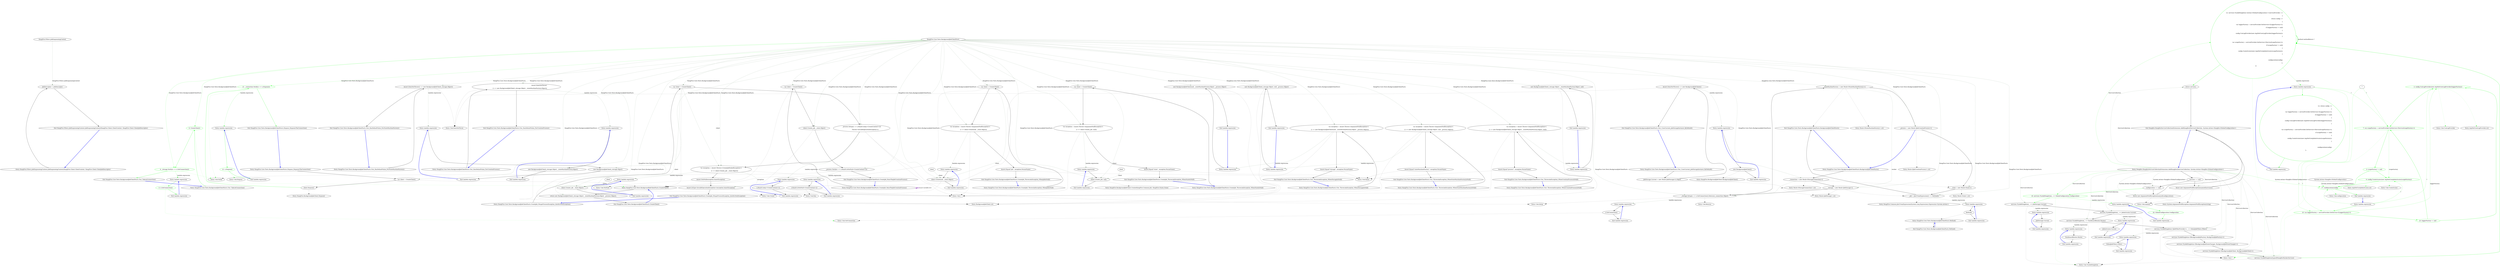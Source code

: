 digraph  {
n3 [label="HangFire.Filters.JobEnqueueingContext", span=""];
n0 [cluster="HangFire.Filters.JobEnqueueingContext.JobEnqueueingContext(HangFire.Client.ClientContext, HangFire.Client.ClientJobDescriptor)", label="Entry HangFire.Filters.JobEnqueueingContext.JobEnqueueingContext(HangFire.Client.ClientContext, HangFire.Client.ClientJobDescriptor)", span="6-6"];
n1 [cluster="HangFire.Filters.JobEnqueueingContext.JobEnqueueingContext(HangFire.Client.ClientContext, HangFire.Client.ClientJobDescriptor)", label="JobDescriptor = jobDescriptor", span="11-11"];
n2 [cluster="HangFire.Filters.JobEnqueueingContext.JobEnqueueingContext(HangFire.Client.ClientContext, HangFire.Client.ClientJobDescriptor)", label="Exit HangFire.Filters.JobEnqueueingContext.JobEnqueueingContext(HangFire.Client.ClientContext, HangFire.Client.ClientJobDescriptor)", span="6-6"];
m0_13 [cluster="Mock<IStateMachineFactory>.cstr", file="HangfireApplicationBuilderExtensions.cs", label="Entry Mock<IStateMachineFactory>.cstr", span=""];
m0_89 [cluster="HangFire.Core.Tests.BackgroundJobClientFacts.CreateJob_ThrowsAnException_WhenJobIsNull()", file="HangfireApplicationBuilderExtensions.cs", label="Entry HangFire.Core.Tests.BackgroundJobClientFacts.CreateJob_ThrowsAnException_WhenJobIsNull()", span="96-96"];
m0_90 [cluster="HangFire.Core.Tests.BackgroundJobClientFacts.CreateJob_ThrowsAnException_WhenJobIsNull()", file="HangfireApplicationBuilderExtensions.cs", label="var client = CreateClient()", span="98-98"];
m0_91 [cluster="HangFire.Core.Tests.BackgroundJobClientFacts.CreateJob_ThrowsAnException_WhenJobIsNull()", file="HangfireApplicationBuilderExtensions.cs", label="var exception = Assert.Throws<ArgumentNullException>(\r\n                () => client.Create(null, _state.Object))", span="100-101"];
m0_92 [cluster="HangFire.Core.Tests.BackgroundJobClientFacts.CreateJob_ThrowsAnException_WhenJobIsNull()", file="HangfireApplicationBuilderExtensions.cs", label="Assert.Equal(''job'', exception.ParamName)", span="103-103"];
m0_93 [cluster="HangFire.Core.Tests.BackgroundJobClientFacts.CreateJob_ThrowsAnException_WhenJobIsNull()", file="HangfireApplicationBuilderExtensions.cs", label="Exit HangFire.Core.Tests.BackgroundJobClientFacts.CreateJob_ThrowsAnException_WhenJobIsNull()", span="96-96"];
m0_49 [cluster="HangFire.Core.Tests.BackgroundJobClientFacts.Ctor_UsesCurrent_JobStorageInstance_ByDefault()", file="HangfireApplicationBuilderExtensions.cs", label="Entry HangFire.Core.Tests.BackgroundJobClientFacts.Ctor_UsesCurrent_JobStorageInstance_ByDefault()", span="60-60"];
m0_50 [cluster="HangFire.Core.Tests.BackgroundJobClientFacts.Ctor_UsesCurrent_JobStorageInstance_ByDefault()", file="HangfireApplicationBuilderExtensions.cs", label="JobStorage.Current = new Mock<JobStorage>().Object", span="62-62"];
m0_51 [cluster="HangFire.Core.Tests.BackgroundJobClientFacts.Ctor_UsesCurrent_JobStorageInstance_ByDefault()", file="HangfireApplicationBuilderExtensions.cs", label="Assert.DoesNotThrow(() => new BackgroundJobClient())", span="63-63"];
m0_52 [cluster="HangFire.Core.Tests.BackgroundJobClientFacts.Ctor_UsesCurrent_JobStorageInstance_ByDefault()", file="HangfireApplicationBuilderExtensions.cs", label="Exit HangFire.Core.Tests.BackgroundJobClientFacts.Ctor_UsesCurrent_JobStorageInstance_ByDefault()", span="60-60"];
m0_30 [cluster="Unk.Equal", file="HangfireApplicationBuilderExtensions.cs", label="Entry Unk.Equal", span=""];
m0_70 [cluster="HangFire.Core.Tests.BackgroundJobClientFacts.Ctor_TakesAConnection()", file="HangfireApplicationBuilderExtensions.cs", label="Entry HangFire.Core.Tests.BackgroundJobClientFacts.Ctor_TakesAConnection()", span="80-80"];
m0_71 [cluster="HangFire.Core.Tests.BackgroundJobClientFacts.Ctor_TakesAConnection()", color=green, community=0, file="HangfireApplicationBuilderExtensions.cs", label="8: CreateClient()", span="82-82"];
m0_72 [cluster="HangFire.Core.Tests.BackgroundJobClientFacts.Ctor_TakesAConnection()", color=green, community=0, file="HangfireApplicationBuilderExtensions.cs", label="4: _storage.Verify(x => x.GetConnection())", span="83-83"];
m0_73 [cluster="HangFire.Core.Tests.BackgroundJobClientFacts.Ctor_TakesAConnection()", file="HangfireApplicationBuilderExtensions.cs", label="Exit HangFire.Core.Tests.BackgroundJobClientFacts.Ctor_TakesAConnection()", span="80-80"];
m0_9 [cluster="Mock<IStorageConnection>.cstr", file="HangfireApplicationBuilderExtensions.cs", label="Entry Mock<IStorageConnection>.cstr", span=""];
m0_14 [cluster="Mock<IJobCreationProcess>.cstr", file="HangfireApplicationBuilderExtensions.cs", label="Entry Mock<IJobCreationProcess>.cstr", span=""];
m0_116 [cluster="HangFire.Core.Tests.BackgroundJobClientFacts.CreateJob_WrapsProcessException_IntoItsOwnException()", file="HangfireApplicationBuilderExtensions.cs", label="Entry HangFire.Core.Tests.BackgroundJobClientFacts.CreateJob_WrapsProcessException_IntoItsOwnException()", span="128-128"];
m0_117 [cluster="HangFire.Core.Tests.BackgroundJobClientFacts.CreateJob_WrapsProcessException_IntoItsOwnException()", file="HangfireApplicationBuilderExtensions.cs", label="var client = CreateClient()", span="130-130"];
m0_118 [cluster="HangFire.Core.Tests.BackgroundJobClientFacts.CreateJob_WrapsProcessException_IntoItsOwnException()", file="HangfireApplicationBuilderExtensions.cs", label="_process.Setup(x => x.Run(It.IsAny<CreateContext>()))\r\n                .Throws<InvalidOperationException>()", span="131-132"];
m0_119 [cluster="HangFire.Core.Tests.BackgroundJobClientFacts.CreateJob_WrapsProcessException_IntoItsOwnException()", file="HangfireApplicationBuilderExtensions.cs", label="var exception = Assert.Throws<CreateJobFailedException>(\r\n                () => client.Create(_job, _state.Object))", span="134-135"];
m0_120 [cluster="HangFire.Core.Tests.BackgroundJobClientFacts.CreateJob_WrapsProcessException_IntoItsOwnException()", file="HangfireApplicationBuilderExtensions.cs", label="Assert.NotNull(exception.InnerException)", span="137-137"];
m0_121 [cluster="HangFire.Core.Tests.BackgroundJobClientFacts.CreateJob_WrapsProcessException_IntoItsOwnException()", file="HangfireApplicationBuilderExtensions.cs", label="Assert.IsType<InvalidOperationException>(exception.InnerException)", span="138-138"];
m0_122 [cluster="HangFire.Core.Tests.BackgroundJobClientFacts.CreateJob_WrapsProcessException_IntoItsOwnException()", file="HangfireApplicationBuilderExtensions.cs", label="Exit HangFire.Core.Tests.BackgroundJobClientFacts.CreateJob_WrapsProcessException_IntoItsOwnException()", span="128-128"];
m0_53 [cluster="Unk.DoesNotThrow", file="HangfireApplicationBuilderExtensions.cs", label="Entry Unk.DoesNotThrow", span=""];
m0_115 [cluster="Unk.Run", file="HangfireApplicationBuilderExtensions.cs", label="Entry Unk.Run", span=""];
m0_57 [cluster="HangFire.BackgroundJobClient.BackgroundJobClient()", file="HangfireApplicationBuilderExtensions.cs", label="Entry HangFire.BackgroundJobClient.BackgroundJobClient()", span="39-39"];
m0_106 [cluster="HangFire.BackgroundJobClient.Create(HangFire.Common.Job, HangFire.States.State)", file="HangfireApplicationBuilderExtensions.cs", label="Entry HangFire.BackgroundJobClient.Create(HangFire.Common.Job, HangFire.States.State)", span="81-81"];
m0_98 [cluster="HangFire.Core.Tests.BackgroundJobClientFacts.CreateJob_ThrowsAnException_WhenStateIsNull()", file="HangfireApplicationBuilderExtensions.cs", label="Entry HangFire.Core.Tests.BackgroundJobClientFacts.CreateJob_ThrowsAnException_WhenStateIsNull()", span="107-107"];
m0_99 [cluster="HangFire.Core.Tests.BackgroundJobClientFacts.CreateJob_ThrowsAnException_WhenStateIsNull()", file="HangfireApplicationBuilderExtensions.cs", label="var client = CreateClient()", span="109-109"];
m0_100 [cluster="HangFire.Core.Tests.BackgroundJobClientFacts.CreateJob_ThrowsAnException_WhenStateIsNull()", file="HangfireApplicationBuilderExtensions.cs", label="var exception = Assert.Throws<ArgumentNullException>(\r\n                () => client.Create(_job, null))", span="111-112"];
m0_101 [cluster="HangFire.Core.Tests.BackgroundJobClientFacts.CreateJob_ThrowsAnException_WhenStateIsNull()", file="HangfireApplicationBuilderExtensions.cs", label="Assert.Equal(''state'', exception.ParamName)", span="114-114"];
m0_102 [cluster="HangFire.Core.Tests.BackgroundJobClientFacts.CreateJob_ThrowsAnException_WhenStateIsNull()", file="HangfireApplicationBuilderExtensions.cs", label="Exit HangFire.Core.Tests.BackgroundJobClientFacts.CreateJob_ThrowsAnException_WhenStateIsNull()", span="107-107"];
m0_29 [cluster="Unk.>", file="HangfireApplicationBuilderExtensions.cs", label="Entry Unk.>", span=""];
m0_84 [cluster="HangFire.BackgroundJobClient.Dispose()", file="HangfireApplicationBuilderExtensions.cs", label="Entry HangFire.BackgroundJobClient.Dispose()", span="103-103"];
m0_20 [cluster="Unk.GetConnection", file="HangfireApplicationBuilderExtensions.cs", label="Entry Unk.GetConnection", span=""];
m0_79 [cluster="HangFire.Core.Tests.BackgroundJobClientFacts.Dispose_DisposesTheConnection()", file="HangfireApplicationBuilderExtensions.cs", label="Entry HangFire.Core.Tests.BackgroundJobClientFacts.Dispose_DisposesTheConnection()", span="87-87"];
m0_82 [cluster="HangFire.Core.Tests.BackgroundJobClientFacts.Dispose_DisposesTheConnection()", color=green, community=0, file="HangfireApplicationBuilderExtensions.cs", label="21: _connection.Verify(x => x.Dispose())", span="92-92"];
m0_81 [cluster="HangFire.Core.Tests.BackgroundJobClientFacts.Dispose_DisposesTheConnection()", file="HangfireApplicationBuilderExtensions.cs", label="client.Dispose()", span="90-90"];
m0_80 [cluster="HangFire.Core.Tests.BackgroundJobClientFacts.Dispose_DisposesTheConnection()", file="HangfireApplicationBuilderExtensions.cs", label="var client = CreateClient()", span="89-89"];
m0_83 [cluster="HangFire.Core.Tests.BackgroundJobClientFacts.Dispose_DisposesTheConnection()", file="HangfireApplicationBuilderExtensions.cs", label="Exit HangFire.Core.Tests.BackgroundJobClientFacts.Dispose_DisposesTheConnection()", span="87-87"];
m0_123 [cluster="Unk.NotNull", file="HangfireApplicationBuilderExtensions.cs", label="Entry Unk.NotNull", span=""];
m0_7 [cluster="HangFire.Core.Tests.BackgroundJobClientFacts.BackgroundJobClientFacts()", file="HangfireApplicationBuilderExtensions.cs", label="_job = Job.FromExpression(() => Method())", span="29-29"];
m0_15 [cluster="Mock<State>.cstr", file="HangfireApplicationBuilderExtensions.cs", label="Entry Mock<State>.cstr", span=""];
m0_11 [cluster="Unk.Setup", file="HangfireApplicationBuilderExtensions.cs", label="Entry Unk.Setup", span=""];
m0_88 [cluster="Unk.Dispose", file="HangfireApplicationBuilderExtensions.cs", label="Entry Unk.Dispose", span=""];
m0_58 [cluster="HangFire.Core.Tests.BackgroundJobClientFacts.Ctor_HasDefaultValue_ForStateMachineFactory()", file="HangfireApplicationBuilderExtensions.cs", label="Entry HangFire.Core.Tests.BackgroundJobClientFacts.Ctor_HasDefaultValue_ForStateMachineFactory()", span="67-67"];
m0_59 [cluster="HangFire.Core.Tests.BackgroundJobClientFacts.Ctor_HasDefaultValue_ForStateMachineFactory()", file="HangfireApplicationBuilderExtensions.cs", label="Assert.DoesNotThrow(() => new BackgroundJobClient(_storage.Object))", span="69-69"];
m0_60 [cluster="HangFire.Core.Tests.BackgroundJobClientFacts.Ctor_HasDefaultValue_ForStateMachineFactory()", file="HangfireApplicationBuilderExtensions.cs", label="Exit HangFire.Core.Tests.BackgroundJobClientFacts.Ctor_HasDefaultValue_ForStateMachineFactory()", span="67-67"];
m0_74 [cluster="HangFire.Core.Tests.BackgroundJobClientFacts.CreateClient()", file="HangfireApplicationBuilderExtensions.cs", label="Entry HangFire.Core.Tests.BackgroundJobClientFacts.CreateClient()", span="145-145"];
m0_131 [cluster="HangFire.Core.Tests.BackgroundJobClientFacts.CreateClient()", file="HangfireApplicationBuilderExtensions.cs", label="return new BackgroundJobClient(_storage.Object, _stateMachineFactory.Object, _process.Object);", span="147-147"];
m0_132 [cluster="HangFire.Core.Tests.BackgroundJobClientFacts.CreateClient()", file="HangfireApplicationBuilderExtensions.cs", label="Exit HangFire.Core.Tests.BackgroundJobClientFacts.CreateClient()", span="145-145"];
m0_64 [cluster="HangFire.Core.Tests.BackgroundJobClientFacts.Ctor_HasDefaultValue_ForCreationProcess()", file="HangfireApplicationBuilderExtensions.cs", label="Entry HangFire.Core.Tests.BackgroundJobClientFacts.Ctor_HasDefaultValue_ForCreationProcess()", span="73-73"];
m0_65 [cluster="HangFire.Core.Tests.BackgroundJobClientFacts.Ctor_HasDefaultValue_ForCreationProcess()", file="HangfireApplicationBuilderExtensions.cs", label="Assert.DoesNotThrow(\r\n                () => new BackgroundJobClient(_storage.Object, _stateMachineFactory.Object))", span="75-76"];
m0_66 [cluster="HangFire.Core.Tests.BackgroundJobClientFacts.Ctor_HasDefaultValue_ForCreationProcess()", file="HangfireApplicationBuilderExtensions.cs", label="Exit HangFire.Core.Tests.BackgroundJobClientFacts.Ctor_HasDefaultValue_ForCreationProcess()", span="73-73"];
m0_54 [cluster="lambda expression", file="HangfireApplicationBuilderExtensions.cs", label="Entry lambda expression", span="63-63"];
m0_76 [cluster="lambda expression", file="HangfireApplicationBuilderExtensions.cs", label="Entry lambda expression", span="83-83"];
m0_77 [cluster="lambda expression", color=green, community=0, file="HangfireApplicationBuilderExtensions.cs", label="4: x.GetConnection()", span="83-83"];
m0_78 [cluster="lambda expression", file="HangfireApplicationBuilderExtensions.cs", label="Exit lambda expression", span="83-83"];
m0_85 [cluster="lambda expression", file="HangfireApplicationBuilderExtensions.cs", label="Entry lambda expression", span="92-92"];
m0_86 [cluster="lambda expression", color=green, community=0, file="HangfireApplicationBuilderExtensions.cs", label="21: x.Dispose()", span="92-92"];
m0_87 [cluster="lambda expression", file="HangfireApplicationBuilderExtensions.cs", label="Exit lambda expression", span="92-92"];
m0_32 [cluster="lambda expression", file="HangfireApplicationBuilderExtensions.cs", label="new BackgroundJobClient(null, _stateMachineFactory.Object, _process.Object)", span="36-36"];
m0_40 [cluster="lambda expression", file="HangfireApplicationBuilderExtensions.cs", label="new BackgroundJobClient(_storage.Object, null, _process.Object)", span="45-45"];
m0_47 [cluster="lambda expression", file="HangfireApplicationBuilderExtensions.cs", label="new BackgroundJobClient(_storage.Object, _stateMachineFactory.Object, null)", span="54-54"];
m0_62 [cluster="lambda expression", file="HangfireApplicationBuilderExtensions.cs", label="new BackgroundJobClient(_storage.Object)", span="69-69"];
m0_68 [cluster="lambda expression", file="HangfireApplicationBuilderExtensions.cs", label="new BackgroundJobClient(_storage.Object, _stateMachineFactory.Object)", span="76-76"];
m0_95 [cluster="lambda expression", file="HangfireApplicationBuilderExtensions.cs", label="client.Create(null, _state.Object)", span="101-101"];
m0_104 [cluster="lambda expression", file="HangfireApplicationBuilderExtensions.cs", label="client.Create(_job, null)", span="112-112"];
m0_128 [cluster="lambda expression", file="HangfireApplicationBuilderExtensions.cs", label="client.Create(_job, _state.Object)", span="135-135"];
m0_18 [cluster="lambda expression", file="HangfireApplicationBuilderExtensions.cs", label="x.GetConnection()", span="23-23"];
m0_17 [cluster="lambda expression", file="HangfireApplicationBuilderExtensions.cs", label="Entry lambda expression", span="23-23"];
m0_21 [cluster="lambda expression", file="HangfireApplicationBuilderExtensions.cs", label="Entry lambda expression", span="29-29"];
m0_31 [cluster="lambda expression", file="HangfireApplicationBuilderExtensions.cs", label="Entry lambda expression", span="36-36"];
m0_33 [cluster="lambda expression", file="HangfireApplicationBuilderExtensions.cs", label="Exit lambda expression", span="36-36"];
m0_39 [cluster="lambda expression", file="HangfireApplicationBuilderExtensions.cs", label="Entry lambda expression", span="45-45"];
m0_41 [cluster="lambda expression", file="HangfireApplicationBuilderExtensions.cs", label="Exit lambda expression", span="45-45"];
m0_46 [cluster="lambda expression", file="HangfireApplicationBuilderExtensions.cs", label="Entry lambda expression", span="54-54"];
m0_48 [cluster="lambda expression", file="HangfireApplicationBuilderExtensions.cs", label="Exit lambda expression", span="54-54"];
m0_61 [cluster="lambda expression", file="HangfireApplicationBuilderExtensions.cs", label="Entry lambda expression", span="69-69"];
m0_63 [cluster="lambda expression", file="HangfireApplicationBuilderExtensions.cs", label="Exit lambda expression", span="69-69"];
m0_67 [cluster="lambda expression", file="HangfireApplicationBuilderExtensions.cs", label="Entry lambda expression", span="76-76"];
m0_69 [cluster="lambda expression", file="HangfireApplicationBuilderExtensions.cs", label="Exit lambda expression", span="76-76"];
m0_94 [cluster="lambda expression", file="HangfireApplicationBuilderExtensions.cs", label="Entry lambda expression", span="101-101"];
m0_96 [cluster="lambda expression", file="HangfireApplicationBuilderExtensions.cs", label="Exit lambda expression", span="101-101"];
m0_103 [cluster="lambda expression", file="HangfireApplicationBuilderExtensions.cs", label="Entry lambda expression", span="112-112"];
m0_105 [cluster="lambda expression", file="HangfireApplicationBuilderExtensions.cs", label="Exit lambda expression", span="112-112"];
m0_112 [cluster="lambda expression", file="HangfireApplicationBuilderExtensions.cs", label="Entry lambda expression", span="124-124"];
m0_124 [cluster="lambda expression", file="HangfireApplicationBuilderExtensions.cs", label="Entry lambda expression", span="131-131"];
m0_127 [cluster="lambda expression", file="HangfireApplicationBuilderExtensions.cs", label="Entry lambda expression", span="135-135"];
m0_129 [cluster="lambda expression", file="HangfireApplicationBuilderExtensions.cs", label="Exit lambda expression", span="135-135"];
m0_19 [cluster="lambda expression", file="HangfireApplicationBuilderExtensions.cs", label="Exit lambda expression", span="23-23"];
m0_23 [cluster="lambda expression", file="HangfireApplicationBuilderExtensions.cs", label="Exit lambda expression", span="29-29"];
m0_22 [cluster="lambda expression", file="HangfireApplicationBuilderExtensions.cs", label="Method()", span="29-29"];
m0_113 [cluster="lambda expression", file="HangfireApplicationBuilderExtensions.cs", label="x.Run(It.IsNotNull<CreateContext>())", span="124-124"];
m0_125 [cluster="lambda expression", file="HangfireApplicationBuilderExtensions.cs", label="x.Run(It.IsAny<CreateContext>())", span="131-131"];
m0_114 [cluster="lambda expression", file="HangfireApplicationBuilderExtensions.cs", label="Exit lambda expression", span="124-124"];
m0_126 [cluster="lambda expression", file="HangfireApplicationBuilderExtensions.cs", label="Exit lambda expression", span="131-131"];
m0_55 [cluster="lambda expression", file="HangfireApplicationBuilderExtensions.cs", label="new BackgroundJobClient()", span="63-63"];
m0_56 [cluster="lambda expression", file="HangfireApplicationBuilderExtensions.cs", label="Exit lambda expression", span="63-63"];
m0_42 [cluster="HangFire.Core.Tests.BackgroundJobClientFacts.Ctor_ThrowsAnException_WhenCreationProcessIsNull()", file="HangfireApplicationBuilderExtensions.cs", label="Entry HangFire.Core.Tests.BackgroundJobClientFacts.Ctor_ThrowsAnException_WhenCreationProcessIsNull()", span="51-51"];
m0_43 [cluster="HangFire.Core.Tests.BackgroundJobClientFacts.Ctor_ThrowsAnException_WhenCreationProcessIsNull()", file="HangfireApplicationBuilderExtensions.cs", label="var exception = Assert.Throws<ArgumentNullException>(\r\n                () => new BackgroundJobClient(_storage.Object, _stateMachineFactory.Object, null))", span="53-54"];
m0_44 [cluster="HangFire.Core.Tests.BackgroundJobClientFacts.Ctor_ThrowsAnException_WhenCreationProcessIsNull()", file="HangfireApplicationBuilderExtensions.cs", label="Assert.Equal(''process'', exception.ParamName)", span="56-56"];
m0_45 [cluster="HangFire.Core.Tests.BackgroundJobClientFacts.Ctor_ThrowsAnException_WhenCreationProcessIsNull()", file="HangfireApplicationBuilderExtensions.cs", label="Exit HangFire.Core.Tests.BackgroundJobClientFacts.Ctor_ThrowsAnException_WhenCreationProcessIsNull()", span="51-51"];
m0_24 [cluster="HangFire.Core.Tests.BackgroundJobClientFacts.Method()", file="HangfireApplicationBuilderExtensions.cs", label="Entry HangFire.Core.Tests.BackgroundJobClientFacts.Method()", span="141-141"];
m0_130 [cluster="HangFire.Core.Tests.BackgroundJobClientFacts.Method()", file="HangfireApplicationBuilderExtensions.cs", label="Exit HangFire.Core.Tests.BackgroundJobClientFacts.Method()", span="141-141"];
m0_25 [cluster="HangFire.Core.Tests.BackgroundJobClientFacts.Ctor_ThrowsAnException_WhenStorageIsNull()", file="HangfireApplicationBuilderExtensions.cs", label="Entry HangFire.Core.Tests.BackgroundJobClientFacts.Ctor_ThrowsAnException_WhenStorageIsNull()", span="33-33"];
m0_26 [cluster="HangFire.Core.Tests.BackgroundJobClientFacts.Ctor_ThrowsAnException_WhenStorageIsNull()", file="HangfireApplicationBuilderExtensions.cs", label="var exception = Assert.Throws<ArgumentNullException>(\r\n                () => new BackgroundJobClient(null, _stateMachineFactory.Object, _process.Object))", span="35-36"];
m0_27 [cluster="HangFire.Core.Tests.BackgroundJobClientFacts.Ctor_ThrowsAnException_WhenStorageIsNull()", file="HangfireApplicationBuilderExtensions.cs", label="Assert.Equal(''storage'', exception.ParamName)", span="38-38"];
m0_28 [cluster="HangFire.Core.Tests.BackgroundJobClientFacts.Ctor_ThrowsAnException_WhenStorageIsNull()", file="HangfireApplicationBuilderExtensions.cs", label="Exit HangFire.Core.Tests.BackgroundJobClientFacts.Ctor_ThrowsAnException_WhenStorageIsNull()", span="33-33"];
m0_8 [cluster="HangFire.Core.Tests.BackgroundJobClientFacts.BackgroundJobClientFacts()", file="HangfireApplicationBuilderExtensions.cs", label="Exit HangFire.Core.Tests.BackgroundJobClientFacts.BackgroundJobClientFacts()", span="19-19"];
m0_0 [cluster="HangFire.Core.Tests.BackgroundJobClientFacts.BackgroundJobClientFacts()", file="HangfireApplicationBuilderExtensions.cs", label="Entry HangFire.Core.Tests.BackgroundJobClientFacts.BackgroundJobClientFacts()", span="19-19"];
m0_1 [cluster="HangFire.Core.Tests.BackgroundJobClientFacts.BackgroundJobClientFacts()", file="HangfireApplicationBuilderExtensions.cs", label="_connection = new Mock<IStorageConnection>()", span="21-21"];
m0_2 [cluster="HangFire.Core.Tests.BackgroundJobClientFacts.BackgroundJobClientFacts()", file="HangfireApplicationBuilderExtensions.cs", label="_storage = new Mock<JobStorage>()", span="22-22"];
m0_3 [cluster="HangFire.Core.Tests.BackgroundJobClientFacts.BackgroundJobClientFacts()", file="HangfireApplicationBuilderExtensions.cs", label="_storage.Setup(x => x.GetConnection()).Returns(_connection.Object)", span="23-23"];
m0_4 [cluster="HangFire.Core.Tests.BackgroundJobClientFacts.BackgroundJobClientFacts()", file="HangfireApplicationBuilderExtensions.cs", label="_stateMachineFactory = new Mock<IStateMachineFactory>()", span="25-25"];
m0_5 [cluster="HangFire.Core.Tests.BackgroundJobClientFacts.BackgroundJobClientFacts()", file="HangfireApplicationBuilderExtensions.cs", label="_process = new Mock<IJobCreationProcess>()", span="27-27"];
m0_35 [cluster="HangFire.Core.Tests.BackgroundJobClientFacts.Ctor_ThrowsAnException_WhenStateMachineFactoryIsNull()", file="HangfireApplicationBuilderExtensions.cs", label="Entry HangFire.Core.Tests.BackgroundJobClientFacts.Ctor_ThrowsAnException_WhenStateMachineFactoryIsNull()", span="42-42"];
m0_36 [cluster="HangFire.Core.Tests.BackgroundJobClientFacts.Ctor_ThrowsAnException_WhenStateMachineFactoryIsNull()", file="HangfireApplicationBuilderExtensions.cs", label="var exception = Assert.Throws<ArgumentNullException>(\r\n                () => new BackgroundJobClient(_storage.Object, null, _process.Object))", span="44-45"];
m0_37 [cluster="HangFire.Core.Tests.BackgroundJobClientFacts.Ctor_ThrowsAnException_WhenStateMachineFactoryIsNull()", file="HangfireApplicationBuilderExtensions.cs", label="Assert.Equal(''stateMachineFactory'', exception.ParamName)", span="47-47"];
m0_38 [cluster="HangFire.Core.Tests.BackgroundJobClientFacts.Ctor_ThrowsAnException_WhenStateMachineFactoryIsNull()", file="HangfireApplicationBuilderExtensions.cs", label="Exit HangFire.Core.Tests.BackgroundJobClientFacts.Ctor_ThrowsAnException_WhenStateMachineFactoryIsNull()", span="42-42"];
m0_107 [cluster="HangFire.Core.Tests.BackgroundJobClientFacts.CreateJob_RunsTheJobCreationProcess()", file="HangfireApplicationBuilderExtensions.cs", label="Entry HangFire.Core.Tests.BackgroundJobClientFacts.CreateJob_RunsTheJobCreationProcess()", span="118-118"];
m0_108 [cluster="HangFire.Core.Tests.BackgroundJobClientFacts.CreateJob_RunsTheJobCreationProcess()", file="HangfireApplicationBuilderExtensions.cs", label="var client = CreateClient()", span="120-120"];
m0_109 [cluster="HangFire.Core.Tests.BackgroundJobClientFacts.CreateJob_RunsTheJobCreationProcess()", file="HangfireApplicationBuilderExtensions.cs", label="client.Create(_job, _state.Object)", span="122-122"];
m0_110 [cluster="HangFire.Core.Tests.BackgroundJobClientFacts.CreateJob_RunsTheJobCreationProcess()", file="HangfireApplicationBuilderExtensions.cs", label="_process.Verify(x => x.Run(It.IsNotNull<CreateContext>()))", span="124-124"];
m0_111 [cluster="HangFire.Core.Tests.BackgroundJobClientFacts.CreateJob_RunsTheJobCreationProcess()", file="HangfireApplicationBuilderExtensions.cs", label="Exit HangFire.Core.Tests.BackgroundJobClientFacts.CreateJob_RunsTheJobCreationProcess()", span="118-118"];
m0_16 [cluster="HangFire.Common.Job.FromExpression(System.Linq.Expressions.Expression<System.Action>)", file="HangfireApplicationBuilderExtensions.cs", label="Entry HangFire.Common.Job.FromExpression(System.Linq.Expressions.Expression<System.Action>)", span="125-125"];
m0_12 [cluster="Unk.Returns", file="HangfireApplicationBuilderExtensions.cs", label="Entry Unk.Returns", span=""];
m0_34 [cluster="BackgroundJobClient.cstr", file="HangfireApplicationBuilderExtensions.cs", label="Entry BackgroundJobClient.cstr", span=""];
m0_6 [cluster="HangFire.Core.Tests.BackgroundJobClientFacts.BackgroundJobClientFacts()", file="HangfireApplicationBuilderExtensions.cs", label="_state = new Mock<State>()", span="28-28"];
m0_97 [cluster="Unk.Create", file="HangfireApplicationBuilderExtensions.cs", label="Entry Unk.Create", span=""];
m0_75 [cluster="Unk.Verify", file="HangfireApplicationBuilderExtensions.cs", label="Entry Unk.Verify", span=""];
m0_10 [cluster="Mock<JobStorage>.cstr", file="HangfireApplicationBuilderExtensions.cs", label="Entry Mock<JobStorage>.cstr", span=""];
m0_133 [file="HangfireApplicationBuilderExtensions.cs", label="HangFire.Core.Tests.BackgroundJobClientFacts", span=""];
m0_134 [file="HangfireApplicationBuilderExtensions.cs", label=client, span=""];
m0_135 [file="HangfireApplicationBuilderExtensions.cs", label=client, span=""];
m0_136 [file="HangfireApplicationBuilderExtensions.cs", label=client, span=""];
m2_48 [cluster="AspNetCoreLogProvider.cstr", file="HangfireServiceCollectionExtensions.cs", label="Entry AspNetCoreLogProvider.cstr", span=""];
m2_49 [cluster="Unk.UseLogProvider", file="HangfireServiceCollectionExtensions.cs", label="Entry Unk.UseLogProvider", span=""];
m2_17 [cluster="System.ArgumentNullException.ArgumentNullException(string)", file="HangfireServiceCollectionExtensions.cs", label="Entry System.ArgumentNullException.ArgumentNullException(string)", span="0-0"];
m2_20 [cluster="Unk.>", file="HangfireServiceCollectionExtensions.cs", label="Entry Unk.>", span=""];
m2_52 [cluster="Unk.configuration", file="HangfireServiceCollectionExtensions.cs", label="Entry Unk.configuration", span=""];
m2_50 [cluster="AspNetCoreJobActivator.cstr", file="HangfireServiceCollectionExtensions.cs", label="Entry AspNetCoreJobActivator.cstr", span=""];
m2_0 [cluster="Hangfire.HangfireServiceCollectionExtensions.AddHangfire(IServiceCollection, System.Action<Hangfire.IGlobalConfiguration>)", file="HangfireServiceCollectionExtensions.cs", label="Entry Hangfire.HangfireServiceCollectionExtensions.AddHangfire(IServiceCollection, System.Action<Hangfire.IGlobalConfiguration>)", span="32-32"];
m2_5 [cluster="Hangfire.HangfireServiceCollectionExtensions.AddHangfire(IServiceCollection, System.Action<Hangfire.IGlobalConfiguration>)", color=green, community=0, file="HangfireServiceCollectionExtensions.cs", label="18: services.TryAddSingleton(_ => GlobalConfiguration.Configuration)", span="39-39"];
m2_3 [cluster="Hangfire.HangfireServiceCollectionExtensions.AddHangfire(IServiceCollection, System.Action<Hangfire.IGlobalConfiguration>)", file="HangfireServiceCollectionExtensions.cs", label="configuration == null", span="37-37"];
m2_6 [cluster="Hangfire.HangfireServiceCollectionExtensions.AddHangfire(IServiceCollection, System.Action<Hangfire.IGlobalConfiguration>)", file="HangfireServiceCollectionExtensions.cs", label="services.TryAddSingleton(_ => JobStorage.Current)", span="40-40"];
m2_14 [cluster="Hangfire.HangfireServiceCollectionExtensions.AddHangfire(IServiceCollection, System.Action<Hangfire.IGlobalConfiguration>)", color=green, community=0, file="HangfireServiceCollectionExtensions.cs", label="12: services.TryAddSingleton<Action<IGlobalConfiguration>>(serviceProvider =>\r\n            {\r\n                return config =>\r\n                {\r\n                    var loggerFactory = serviceProvider.GetService<ILoggerFactory>();\r\n                    if (loggerFactory != null)\r\n                    {\r\n                        config.UseLogProvider(new AspNetCoreLogProvider(loggerFactory));\r\n                    }\r\n\r\n                    var scopeFactory = serviceProvider.GetService<IServiceScopeFactory>();\r\n                    if (scopeFactory != null)\r\n                    {\r\n                        config.UseActivator(new AspNetCoreJobActivator(scopeFactory));\r\n                    }\r\n\r\n                    configuration(config);\r\n                };\r\n            })", span="51-69"];
m2_13 [cluster="Hangfire.HangfireServiceCollectionExtensions.AddHangfire(IServiceCollection, System.Action<Hangfire.IGlobalConfiguration>)", file="HangfireServiceCollectionExtensions.cs", label="services.TryAddSingleton(typeof(HangfireMarkerService))", span="49-49"];
m2_15 [cluster="Hangfire.HangfireServiceCollectionExtensions.AddHangfire(IServiceCollection, System.Action<Hangfire.IGlobalConfiguration>)", file="HangfireServiceCollectionExtensions.cs", label="return services;", span="71-71"];
m2_1 [cluster="Hangfire.HangfireServiceCollectionExtensions.AddHangfire(IServiceCollection, System.Action<Hangfire.IGlobalConfiguration>)", file="HangfireServiceCollectionExtensions.cs", label="services == null", span="36-36"];
m2_2 [cluster="Hangfire.HangfireServiceCollectionExtensions.AddHangfire(IServiceCollection, System.Action<Hangfire.IGlobalConfiguration>)", file="HangfireServiceCollectionExtensions.cs", label="throw new ArgumentNullException(nameof(services));", span="36-36"];
m2_4 [cluster="Hangfire.HangfireServiceCollectionExtensions.AddHangfire(IServiceCollection, System.Action<Hangfire.IGlobalConfiguration>)", file="HangfireServiceCollectionExtensions.cs", label="throw new ArgumentNullException(nameof(configuration));", span="37-37"];
m2_7 [cluster="Hangfire.HangfireServiceCollectionExtensions.AddHangfire(IServiceCollection, System.Action<Hangfire.IGlobalConfiguration>)", file="HangfireServiceCollectionExtensions.cs", label="services.TryAddSingleton(_ => JobActivator.Current)", span="41-41"];
m2_8 [cluster="Hangfire.HangfireServiceCollectionExtensions.AddHangfire(IServiceCollection, System.Action<Hangfire.IGlobalConfiguration>)", file="HangfireServiceCollectionExtensions.cs", label="services.TryAddSingleton(_ => DashboardRoutes.Routes)", span="42-42"];
m2_9 [cluster="Hangfire.HangfireServiceCollectionExtensions.AddHangfire(IServiceCollection, System.Action<Hangfire.IGlobalConfiguration>)", file="HangfireServiceCollectionExtensions.cs", label="services.TryAddSingleton<IJobFilterProvider>(_ => GlobalJobFilters.Filters)", span="43-43"];
m2_10 [cluster="Hangfire.HangfireServiceCollectionExtensions.AddHangfire(IServiceCollection, System.Action<Hangfire.IGlobalConfiguration>)", file="HangfireServiceCollectionExtensions.cs", label="services.TryAddSingleton<IBackgroundJobFactory, BackgroundJobFactory>()", span="45-45"];
m2_11 [cluster="Hangfire.HangfireServiceCollectionExtensions.AddHangfire(IServiceCollection, System.Action<Hangfire.IGlobalConfiguration>)", file="HangfireServiceCollectionExtensions.cs", label="services.TryAddSingleton<IBackgroundJobStateChanger, BackgroundJobStateChanger>()", span="46-46"];
m2_12 [cluster="Hangfire.HangfireServiceCollectionExtensions.AddHangfire(IServiceCollection, System.Action<Hangfire.IGlobalConfiguration>)", file="HangfireServiceCollectionExtensions.cs", label="services.TryAddSingleton<IBackgroundJobClient, BackgroundJobClient>()", span="47-47"];
m2_16 [cluster="Hangfire.HangfireServiceCollectionExtensions.AddHangfire(IServiceCollection, System.Action<Hangfire.IGlobalConfiguration>)", file="HangfireServiceCollectionExtensions.cs", label="Exit Hangfire.HangfireServiceCollectionExtensions.AddHangfire(IServiceCollection, System.Action<Hangfire.IGlobalConfiguration>)", span="32-32"];
m2_19 [cluster="Unk.TryAddSingleton", file="HangfireServiceCollectionExtensions.cs", label="Entry Unk.TryAddSingleton", span=""];
m2_18 [cluster="Unk.nameof", file="HangfireServiceCollectionExtensions.cs", label="Entry Unk.nameof", span=""];
m2_51 [cluster="Unk.UseActivator", file="HangfireServiceCollectionExtensions.cs", label="Entry Unk.UseActivator", span=""];
m2_33 [cluster="lambda expression", file="HangfireServiceCollectionExtensions.cs", label="Entry lambda expression", span="43-43"];
m2_21 [cluster="lambda expression", file="HangfireServiceCollectionExtensions.cs", label="Entry lambda expression", span="39-39"];
m2_36 [cluster="lambda expression", file="HangfireServiceCollectionExtensions.cs", label="Entry lambda expression", span="51-69"];
m2_46 [cluster="lambda expression", color=green, community=0, file="HangfireServiceCollectionExtensions.cs", label="17: configuration(config)", span="67-67"];
m2_39 [cluster="lambda expression", file="HangfireServiceCollectionExtensions.cs", label="Entry lambda expression", span="53-68"];
m2_45 [cluster="lambda expression", color=green, community=0, file="HangfireServiceCollectionExtensions.cs", label="0: config.UseActivator(new AspNetCoreJobActivator(scopeFactory))", span="64-64"];
m2_44 [cluster="lambda expression", color=green, community=0, file="HangfireServiceCollectionExtensions.cs", label="2: scopeFactory != null", span="62-62"];
m2_47 [cluster="lambda expression", file="HangfireServiceCollectionExtensions.cs", label="Exit lambda expression", span="53-68"];
m2_22 [cluster="lambda expression", color=green, community=0, file="HangfireServiceCollectionExtensions.cs", label="22: GlobalConfiguration.Configuration", span="39-39"];
m2_23 [cluster="lambda expression", file="HangfireServiceCollectionExtensions.cs", label="Exit lambda expression", span="39-39"];
m2_37 [cluster="lambda expression", color=green, community=0, file="HangfireServiceCollectionExtensions.cs", label="12: return config =>\r\n                {\r\n                    var loggerFactory = serviceProvider.GetService<ILoggerFactory>();\r\n                    if (loggerFactory != null)\r\n                    {\r\n                        config.UseLogProvider(new AspNetCoreLogProvider(loggerFactory));\r\n                    }\r\n\r\n                    var scopeFactory = serviceProvider.GetService<IServiceScopeFactory>();\r\n                    if (scopeFactory != null)\r\n                    {\r\n                        config.UseActivator(new AspNetCoreJobActivator(scopeFactory));\r\n                    }\r\n\r\n                    configuration(config);\r\n                };", span="53-68"];
m2_38 [cluster="lambda expression", file="HangfireServiceCollectionExtensions.cs", label="Exit lambda expression", span="51-69"];
m2_40 [cluster="lambda expression", color=green, community=0, file="HangfireServiceCollectionExtensions.cs", label="23: var loggerFactory = serviceProvider.GetService<ILoggerFactory>()", span="55-55"];
m2_41 [cluster="lambda expression", color=green, community=0, file="HangfireServiceCollectionExtensions.cs", label="23: loggerFactory != null", span="56-56"];
m2_42 [cluster="lambda expression", color=green, community=0, file="HangfireServiceCollectionExtensions.cs", label="2: config.UseLogProvider(new AspNetCoreLogProvider(loggerFactory))", span="58-58"];
m2_43 [cluster="lambda expression", color=green, community=0, file="HangfireServiceCollectionExtensions.cs", label="7: var scopeFactory = serviceProvider.GetService<IServiceScopeFactory>()", span="61-61"];
m2_24 [cluster="lambda expression", file="HangfireServiceCollectionExtensions.cs", label="Entry lambda expression", span="40-40"];
m2_27 [cluster="lambda expression", file="HangfireServiceCollectionExtensions.cs", label="Entry lambda expression", span="41-41"];
m2_30 [cluster="lambda expression", file="HangfireServiceCollectionExtensions.cs", label="Entry lambda expression", span="42-42"];
m2_26 [cluster="lambda expression", file="HangfireServiceCollectionExtensions.cs", label="Exit lambda expression", span="40-40"];
m2_25 [cluster="lambda expression", file="HangfireServiceCollectionExtensions.cs", label="JobStorage.Current", span="40-40"];
m2_29 [cluster="lambda expression", file="HangfireServiceCollectionExtensions.cs", label="Exit lambda expression", span="41-41"];
m2_28 [cluster="lambda expression", file="HangfireServiceCollectionExtensions.cs", label="JobActivator.Current", span="41-41"];
m2_32 [cluster="lambda expression", file="HangfireServiceCollectionExtensions.cs", label="Exit lambda expression", span="42-42"];
m2_31 [cluster="lambda expression", file="HangfireServiceCollectionExtensions.cs", label="DashboardRoutes.Routes", span="42-42"];
m2_34 [cluster="lambda expression", file="HangfireServiceCollectionExtensions.cs", label="GlobalJobFilters.Filters", span="43-43"];
m2_35 [cluster="lambda expression", file="HangfireServiceCollectionExtensions.cs", label="Exit lambda expression", span="43-43"];
m2_53 [file="HangfireServiceCollectionExtensions.cs", label="System.Action<Hangfire.IGlobalConfiguration>", span=""];
m2_54 [file="HangfireServiceCollectionExtensions.cs", label="?", span=""];
n3 -> n1  [color=darkseagreen4, key=1, label="HangFire.Filters.JobEnqueueingContext", style=dashed];
n0 -> n1  [key=0, style=solid];
n1 -> n2  [key=0, style=solid];
n2 -> n0  [color=blue, key=0, style=bold];
m0_89 -> m0_90  [key=0, style=solid];
m0_90 -> m0_74  [key=2, style=dotted];
m0_90 -> m0_91  [key=0, style=solid];
m0_90 -> m0_95  [color=darkseagreen4, key=1, label=client, style=dashed];
m0_91 -> m0_92  [key=0, style=solid];
m0_91 -> m0_29  [key=2, style=dotted];
m0_91 -> m0_94  [color=darkseagreen4, key=1, label="lambda expression", style=dashed];
m0_92 -> m0_93  [key=0, style=solid];
m0_92 -> m0_30  [key=2, style=dotted];
m0_93 -> m0_89  [color=blue, key=0, style=bold];
m0_49 -> m0_50  [key=0, style=solid];
m0_50 -> m0_10  [key=2, style=dotted];
m0_50 -> m0_51  [key=0, style=solid];
m0_51 -> m0_53  [key=2, style=dotted];
m0_51 -> m0_52  [key=0, style=solid];
m0_51 -> m0_54  [color=darkseagreen4, key=1, label="lambda expression", style=dashed];
m0_52 -> m0_49  [color=blue, key=0, style=bold];
m0_70 -> m0_71  [color=green, key=0, style=solid];
m0_71 -> m0_72  [color=green, key=0, style=solid];
m0_71 -> m0_74  [color=green, key=2, style=dotted];
m0_72 -> m0_73  [color=green, key=0, style=solid];
m0_72 -> m0_75  [color=green, key=2, style=dotted];
m0_72 -> m0_76  [color=green, key=1, label="lambda expression", style=dashed];
m0_73 -> m0_70  [color=blue, key=0, style=bold];
m0_116 -> m0_117  [key=0, style=solid];
m0_117 -> m0_74  [key=2, style=dotted];
m0_117 -> m0_118  [key=0, style=solid];
m0_117 -> m0_119  [color=darkseagreen4, key=1, label=client, style=dashed];
m0_117 -> m0_128  [color=darkseagreen4, key=1, label=client, style=dashed];
m0_118 -> m0_119  [key=0, style=solid];
m0_118 -> m0_11  [key=2, style=dotted];
m0_118 -> m0_29  [key=2, style=dotted];
m0_118 -> m0_124  [color=darkseagreen4, key=1, label="lambda expression", style=dashed];
m0_119 -> m0_120  [key=0, style=solid];
m0_119 -> m0_29  [key=2, style=dotted];
m0_119 -> m0_127  [color=darkseagreen4, key=1, label="lambda expression", style=dashed];
m0_119 -> m0_121  [color=darkseagreen4, key=1, label=exception, style=dashed];
m0_120 -> m0_121  [key=0, style=solid];
m0_120 -> m0_123  [key=2, style=dotted];
m0_121 -> m0_29  [key=2, style=dotted];
m0_121 -> m0_122  [key=0, style=solid];
m0_122 -> m0_116  [color=blue, key=0, style=bold];
m0_98 -> m0_99  [key=0, style=solid];
m0_99 -> m0_74  [key=2, style=dotted];
m0_99 -> m0_100  [key=0, style=solid];
m0_99 -> m0_104  [color=darkseagreen4, key=1, label=client, style=dashed];
m0_100 -> m0_101  [key=0, style=solid];
m0_100 -> m0_29  [key=2, style=dotted];
m0_100 -> m0_103  [color=darkseagreen4, key=1, label="lambda expression", style=dashed];
m0_101 -> m0_102  [key=0, style=solid];
m0_101 -> m0_30  [key=2, style=dotted];
m0_102 -> m0_98  [color=blue, key=0, style=bold];
m0_79 -> m0_80  [key=0, style=solid];
m0_82 -> m0_83  [color=green, key=0, style=solid];
m0_82 -> m0_75  [color=green, key=2, style=dotted];
m0_82 -> m0_85  [color=green, key=1, label="lambda expression", style=dashed];
m0_81 -> m0_82  [color=green, key=0, style=solid];
m0_81 -> m0_84  [key=2, style=dotted];
m0_80 -> m0_74  [key=2, style=dotted];
m0_80 -> m0_81  [key=0, style=solid];
m0_83 -> m0_79  [color=blue, key=0, style=bold];
m0_7 -> m0_8  [key=0, style=solid];
m0_7 -> m0_16  [key=2, style=dotted];
m0_7 -> m0_21  [color=darkseagreen4, key=1, label="lambda expression", style=dashed];
m0_58 -> m0_59  [key=0, style=solid];
m0_59 -> m0_60  [key=0, style=solid];
m0_59 -> m0_53  [key=2, style=dotted];
m0_59 -> m0_61  [color=darkseagreen4, key=1, label="lambda expression", style=dashed];
m0_60 -> m0_58  [color=blue, key=0, style=bold];
m0_74 -> m0_131  [key=0, style=solid];
m0_131 -> m0_132  [key=0, style=solid];
m0_131 -> m0_34  [key=2, style=dotted];
m0_132 -> m0_74  [color=blue, key=0, style=bold];
m0_64 -> m0_65  [key=0, style=solid];
m0_65 -> m0_66  [key=0, style=solid];
m0_65 -> m0_53  [key=2, style=dotted];
m0_65 -> m0_67  [color=darkseagreen4, key=1, label="lambda expression", style=dashed];
m0_66 -> m0_64  [color=blue, key=0, style=bold];
m0_54 -> m0_55  [key=0, style=solid];
m0_76 -> m0_77  [color=green, key=0, style=solid];
m0_77 -> m0_78  [color=green, key=0, style=solid];
m0_77 -> m0_20  [color=green, key=2, style=dotted];
m0_78 -> m0_76  [color=blue, key=0, style=bold];
m0_85 -> m0_86  [color=green, key=0, style=solid];
m0_86 -> m0_87  [color=green, key=0, style=solid];
m0_86 -> m0_88  [color=green, key=2, style=dotted];
m0_87 -> m0_85  [color=blue, key=0, style=bold];
m0_32 -> m0_33  [key=0, style=solid];
m0_32 -> m0_34  [key=2, style=dotted];
m0_40 -> m0_41  [key=0, style=solid];
m0_40 -> m0_34  [key=2, style=dotted];
m0_47 -> m0_48  [key=0, style=solid];
m0_47 -> m0_34  [key=2, style=dotted];
m0_62 -> m0_63  [key=0, style=solid];
m0_62 -> m0_34  [key=2, style=dotted];
m0_68 -> m0_69  [key=0, style=solid];
m0_68 -> m0_34  [key=2, style=dotted];
m0_95 -> m0_96  [key=0, style=solid];
m0_95 -> m0_97  [key=2, style=dotted];
m0_104 -> m0_105  [key=0, style=solid];
m0_104 -> m0_106  [key=2, style=dotted];
m0_128 -> m0_129  [key=0, style=solid];
m0_128 -> m0_97  [key=2, style=dotted];
m0_18 -> m0_20  [key=2, style=dotted];
m0_18 -> m0_19  [key=0, style=solid];
m0_17 -> m0_18  [key=0, style=solid];
m0_21 -> m0_22  [key=0, style=solid];
m0_31 -> m0_32  [key=0, style=solid];
m0_33 -> m0_31  [color=blue, key=0, style=bold];
m0_39 -> m0_40  [key=0, style=solid];
m0_41 -> m0_39  [color=blue, key=0, style=bold];
m0_46 -> m0_47  [key=0, style=solid];
m0_48 -> m0_46  [color=blue, key=0, style=bold];
m0_61 -> m0_62  [key=0, style=solid];
m0_63 -> m0_61  [color=blue, key=0, style=bold];
m0_67 -> m0_68  [key=0, style=solid];
m0_69 -> m0_67  [color=blue, key=0, style=bold];
m0_94 -> m0_95  [key=0, style=solid];
m0_96 -> m0_94  [color=blue, key=0, style=bold];
m0_103 -> m0_104  [key=0, style=solid];
m0_105 -> m0_103  [color=blue, key=0, style=bold];
m0_112 -> m0_113  [key=0, style=solid];
m0_124 -> m0_125  [key=0, style=solid];
m0_127 -> m0_128  [key=0, style=solid];
m0_129 -> m0_127  [color=blue, key=0, style=bold];
m0_19 -> m0_17  [color=blue, key=0, style=bold];
m0_23 -> m0_21  [color=blue, key=0, style=bold];
m0_22 -> m0_23  [key=0, style=solid];
m0_22 -> m0_24  [key=2, style=dotted];
m0_113 -> m0_29  [key=2, style=dotted];
m0_113 -> m0_114  [key=0, style=solid];
m0_113 -> m0_115  [key=2, style=dotted];
m0_125 -> m0_29  [key=2, style=dotted];
m0_125 -> m0_126  [key=0, style=solid];
m0_125 -> m0_115  [key=2, style=dotted];
m0_114 -> m0_112  [color=blue, key=0, style=bold];
m0_126 -> m0_124  [color=blue, key=0, style=bold];
m0_55 -> m0_56  [key=0, style=solid];
m0_55 -> m0_57  [key=2, style=dotted];
m0_56 -> m0_54  [color=blue, key=0, style=bold];
m0_42 -> m0_43  [key=0, style=solid];
m0_43 -> m0_44  [key=0, style=solid];
m0_43 -> m0_29  [key=2, style=dotted];
m0_43 -> m0_46  [color=darkseagreen4, key=1, label="lambda expression", style=dashed];
m0_44 -> m0_45  [key=0, style=solid];
m0_44 -> m0_30  [key=2, style=dotted];
m0_45 -> m0_42  [color=blue, key=0, style=bold];
m0_24 -> m0_130  [key=0, style=solid];
m0_130 -> m0_24  [color=blue, key=0, style=bold];
m0_25 -> m0_26  [key=0, style=solid];
m0_26 -> m0_27  [key=0, style=solid];
m0_26 -> m0_29  [key=2, style=dotted];
m0_26 -> m0_31  [color=darkseagreen4, key=1, label="lambda expression", style=dashed];
m0_27 -> m0_28  [key=0, style=solid];
m0_27 -> m0_30  [key=2, style=dotted];
m0_28 -> m0_25  [color=blue, key=0, style=bold];
m0_8 -> m0_0  [color=blue, key=0, style=bold];
m0_0 -> m0_1  [key=0, style=solid];
m0_1 -> m0_2  [key=0, style=solid];
m0_1 -> m0_6  [key=2, style=dotted];
m0_1 -> m0_3  [color=darkseagreen4, key=1, label=job, style=dashed];
m0_1 -> m0_9  [key=2, style=dotted];
m0_2 -> m0_3  [key=0, style=solid];
m0_2 -> m0_7  [key=2, style=dotted];
m0_2 -> m0_4  [color=darkseagreen4, key=1, label=worker, style=dashed];
m0_2 -> m0_10  [key=2, style=dotted];
m0_3 -> m0_4  [key=0, style=solid];
m0_3 -> m0_11  [key=2, style=dotted];
m0_3 -> m0_12  [key=2, style=dotted];
m0_3 -> m0_17  [color=darkseagreen4, key=1, label="lambda expression", style=dashed];
m0_4 -> m0_5  [key=0, style=solid];
m0_4 -> m0_8  [key=2, style=dotted];
m0_4 -> m0_13  [key=2, style=dotted];
m0_5 -> m0_0  [color=blue, key=0, style=bold];
m0_5 -> m0_6  [key=0, style=solid];
m0_5 -> m0_14  [key=2, style=dotted];
m0_35 -> m0_36  [key=0, style=solid];
m0_36 -> m0_37  [key=0, style=solid];
m0_36 -> m0_29  [key=2, style=dotted];
m0_36 -> m0_39  [color=darkseagreen4, key=1, label="lambda expression", style=dashed];
m0_37 -> m0_38  [key=0, style=solid];
m0_37 -> m0_30  [key=2, style=dotted];
m0_38 -> m0_35  [color=blue, key=0, style=bold];
m0_107 -> m0_108  [key=0, style=solid];
m0_107 -> m0_107  [color=darkorchid, key=3, label="Local variable int i", style=bold];
m0_108 -> m0_74  [key=2, style=dotted];
m0_108 -> m0_109  [key=0, style=solid];
m0_109 -> m0_110  [key=0, style=solid];
m0_109 -> m0_97  [key=2, style=dotted];
m0_110 -> m0_75  [key=2, style=dotted];
m0_110 -> m0_111  [key=0, style=solid];
m0_110 -> m0_112  [color=darkseagreen4, key=1, label="lambda expression", style=dashed];
m0_111 -> m0_107  [color=blue, key=0, style=bold];
m0_6 -> m0_7  [key=0, style=solid];
m0_6 -> m0_15  [key=2, style=dotted];
m0_133 -> m0_71  [color=green, key=1, label="HangFire.Core.Tests.BackgroundJobClientFacts", style=dashed];
m0_133 -> m0_72  [color=green, key=1, label="HangFire.Core.Tests.BackgroundJobClientFacts", style=dashed];
m0_133 -> m0_82  [color=green, key=1, label="HangFire.Core.Tests.BackgroundJobClientFacts", style=dashed];
m0_133 -> m0_1  [color=darkseagreen4, key=1, label="HangFire.Core.Tests.BackgroundJobClientFacts", style=dashed];
m0_133 -> m0_2  [color=darkseagreen4, key=1, label="HangFire.Core.Tests.BackgroundJobClientFacts", style=dashed];
m0_133 -> m0_3  [color=darkseagreen4, key=1, label="HangFire.Core.Tests.BackgroundJobClientFacts", style=dashed];
m0_133 -> m0_4  [color=darkseagreen4, key=1, label="HangFire.Core.Tests.BackgroundJobClientFacts", style=dashed];
m0_133 -> m0_5  [color=darkseagreen4, key=1, label="HangFire.Core.Tests.BackgroundJobClientFacts", style=dashed];
m0_133 -> m0_6  [color=darkseagreen4, key=1, label="HangFire.Core.Tests.BackgroundJobClientFacts", style=dashed];
m0_133 -> m0_7  [color=darkseagreen4, key=1, label="HangFire.Core.Tests.BackgroundJobClientFacts", style=dashed];
m0_133 -> m0_26  [color=darkseagreen4, key=1, label="HangFire.Core.Tests.BackgroundJobClientFacts", style=dashed];
m0_133 -> m0_32  [color=darkseagreen4, key=1, label="HangFire.Core.Tests.BackgroundJobClientFacts", style=dashed];
m0_133 -> m0_36  [color=darkseagreen4, key=1, label="HangFire.Core.Tests.BackgroundJobClientFacts", style=dashed];
m0_133 -> m0_40  [color=darkseagreen4, key=1, label="HangFire.Core.Tests.BackgroundJobClientFacts", style=dashed];
m0_133 -> m0_43  [color=darkseagreen4, key=1, label="HangFire.Core.Tests.BackgroundJobClientFacts", style=dashed];
m0_133 -> m0_47  [color=darkseagreen4, key=1, label="HangFire.Core.Tests.BackgroundJobClientFacts", style=dashed];
m0_133 -> m0_59  [color=darkseagreen4, key=1, label="HangFire.Core.Tests.BackgroundJobClientFacts", style=dashed];
m0_133 -> m0_62  [color=darkseagreen4, key=1, label="HangFire.Core.Tests.BackgroundJobClientFacts", style=dashed];
m0_133 -> m0_65  [color=darkseagreen4, key=1, label="HangFire.Core.Tests.BackgroundJobClientFacts", style=dashed];
m0_133 -> m0_68  [color=darkseagreen4, key=1, label="HangFire.Core.Tests.BackgroundJobClientFacts", style=dashed];
m0_133 -> m0_80  [color=darkseagreen4, key=1, label="HangFire.Core.Tests.BackgroundJobClientFacts", style=dashed];
m0_133 -> m0_90  [color=darkseagreen4, key=1, label="HangFire.Core.Tests.BackgroundJobClientFacts", style=dashed];
m0_133 -> m0_91  [color=darkseagreen4, key=1, label="HangFire.Core.Tests.BackgroundJobClientFacts", style=dashed];
m0_133 -> m0_95  [color=darkseagreen4, key=1, label="HangFire.Core.Tests.BackgroundJobClientFacts", style=dashed];
m0_133 -> m0_99  [color=darkseagreen4, key=1, label="HangFire.Core.Tests.BackgroundJobClientFacts", style=dashed];
m0_133 -> m0_100  [color=darkseagreen4, key=1, label="HangFire.Core.Tests.BackgroundJobClientFacts", style=dashed];
m0_133 -> m0_104  [color=darkseagreen4, key=1, label="HangFire.Core.Tests.BackgroundJobClientFacts", style=dashed];
m0_133 -> m0_108  [color=darkseagreen4, key=1, label="HangFire.Core.Tests.BackgroundJobClientFacts", style=dashed];
m0_133 -> m0_109  [color=darkseagreen4, key=1, label="HangFire.Core.Tests.BackgroundJobClientFacts", style=dashed];
m0_133 -> m0_110  [color=darkseagreen4, key=1, label="HangFire.Core.Tests.BackgroundJobClientFacts", style=dashed];
m0_133 -> m0_117  [color=darkseagreen4, key=1, label="HangFire.Core.Tests.BackgroundJobClientFacts", style=dashed];
m0_133 -> m0_118  [color=darkseagreen4, key=1, label="HangFire.Core.Tests.BackgroundJobClientFacts", style=dashed];
m0_133 -> m0_119  [color=darkseagreen4, key=1, label="HangFire.Core.Tests.BackgroundJobClientFacts", style=dashed];
m0_133 -> m0_128  [color=darkseagreen4, key=1, label="HangFire.Core.Tests.BackgroundJobClientFacts", style=dashed];
m0_133 -> m0_131  [color=darkseagreen4, key=1, label="HangFire.Core.Tests.BackgroundJobClientFacts", style=dashed];
m0_134 -> m0_95  [color=darkseagreen4, key=1, label=client, style=dashed];
m0_135 -> m0_104  [color=darkseagreen4, key=1, label=client, style=dashed];
m0_136 -> m0_128  [color=darkseagreen4, key=1, label=client, style=dashed];
m2_0 -> m2_5  [color=green, key=1, label=IServiceCollection, style=dashed];
m2_0 -> m2_14  [color=green, key=1, label=IServiceCollection, style=dashed];
m2_0 -> m2_46  [color=green, key=1, label="System.Action<Hangfire.IGlobalConfiguration>", style=dashed];
m2_0 -> m2_1  [key=0, style=solid];
m2_0 -> m2_2  [color=darkseagreen4, key=1, label=IServiceCollection, style=dashed];
m2_0 -> m2_3  [color=darkseagreen4, key=1, label="System.Action<Hangfire.IGlobalConfiguration>", style=dashed];
m2_0 -> m2_4  [color=darkseagreen4, key=1, label="System.Action<Hangfire.IGlobalConfiguration>", style=dashed];
m2_0 -> m2_6  [color=darkseagreen4, key=1, label=IServiceCollection, style=dashed];
m2_0 -> m2_7  [color=darkseagreen4, key=1, label=IServiceCollection, style=dashed];
m2_0 -> m2_8  [color=darkseagreen4, key=1, label=IServiceCollection, style=dashed];
m2_0 -> m2_9  [color=darkseagreen4, key=1, label=IServiceCollection, style=dashed];
m2_0 -> m2_10  [color=darkseagreen4, key=1, label=IServiceCollection, style=dashed];
m2_0 -> m2_11  [color=darkseagreen4, key=1, label=IServiceCollection, style=dashed];
m2_0 -> m2_12  [color=darkseagreen4, key=1, label=IServiceCollection, style=dashed];
m2_0 -> m2_13  [color=darkseagreen4, key=1, label=IServiceCollection, style=dashed];
m2_0 -> m2_15  [color=darkseagreen4, key=1, label=IServiceCollection, style=dashed];
m2_5 -> m2_6  [color=green, key=0, style=solid];
m2_5 -> m2_19  [color=green, key=2, style=dotted];
m2_5 -> m2_21  [color=green, key=1, label="lambda expression", style=dashed];
m2_3 -> m2_5  [color=green, key=0, style=solid];
m2_3 -> m2_4  [key=0, style=solid];
m2_6 -> m2_7  [key=0, style=solid];
m2_6 -> m2_19  [key=2, style=dotted];
m2_6 -> m2_24  [color=darkseagreen4, key=1, label="lambda expression", style=dashed];
m2_14 -> m2_14  [color=green, key=3, label="method methodReturn ? ", style=bold];
m2_14 -> m2_15  [color=green, key=0, style=solid];
m2_14 -> m2_20  [color=green, key=2, style=dotted];
m2_14 -> m2_36  [color=green, key=1, label="lambda expression", style=dashed];
m2_13 -> m2_14  [color=green, key=0, style=solid];
m2_13 -> m2_19  [key=2, style=dotted];
m2_15 -> m2_16  [key=0, style=solid];
m2_1 -> m2_3  [key=0, style=solid];
m2_1 -> m2_2  [key=0, style=solid];
m2_2 -> m2_16  [key=0, style=solid];
m2_2 -> m2_17  [key=2, style=dotted];
m2_2 -> m2_18  [key=2, style=dotted];
m2_4 -> m2_16  [key=0, style=solid];
m2_4 -> m2_17  [key=2, style=dotted];
m2_4 -> m2_18  [key=2, style=dotted];
m2_7 -> m2_19  [key=2, style=dotted];
m2_7 -> m2_8  [key=0, style=solid];
m2_7 -> m2_27  [color=darkseagreen4, key=1, label="lambda expression", style=dashed];
m2_8 -> m2_19  [key=2, style=dotted];
m2_8 -> m2_9  [key=0, style=solid];
m2_8 -> m2_30  [color=darkseagreen4, key=1, label="lambda expression", style=dashed];
m2_9 -> m2_20  [key=2, style=dotted];
m2_9 -> m2_10  [key=0, style=solid];
m2_9 -> m2_33  [color=darkseagreen4, key=1, label="lambda expression", style=dashed];
m2_10 -> m2_20  [key=2, style=dotted];
m2_10 -> m2_11  [key=0, style=solid];
m2_11 -> m2_20  [key=2, style=dotted];
m2_11 -> m2_12  [key=0, style=solid];
m2_12 -> m2_13  [key=0, style=solid];
m2_12 -> m2_20  [key=2, style=dotted];
m2_16 -> m2_0  [color=blue, key=0, style=bold];
m2_33 -> m2_34  [key=0, style=solid];
m2_21 -> m2_22  [color=green, key=0, style=solid];
m2_36 -> m2_37  [color=green, key=0, style=solid];
m2_36 -> m2_40  [color=green, key=1, label="?", style=dashed];
m2_36 -> m2_43  [color=green, key=1, label="?", style=dashed];
m2_46 -> m2_47  [color=green, key=0, style=solid];
m2_46 -> m2_52  [color=green, key=2, style=dotted];
m2_39 -> m2_46  [color=green, key=1, label="?", style=dashed];
m2_39 -> m2_40  [color=green, key=0, style=solid];
m2_39 -> m2_42  [color=green, key=1, label="?", style=dashed];
m2_39 -> m2_45  [color=green, key=1, label="?", style=dashed];
m2_45 -> m2_46  [color=green, key=0, style=solid];
m2_45 -> m2_50  [color=green, key=2, style=dotted];
m2_45 -> m2_51  [color=green, key=2, style=dotted];
m2_44 -> m2_46  [color=green, key=0, style=solid];
m2_44 -> m2_45  [color=green, key=0, style=solid];
m2_47 -> m2_39  [color=blue, key=0, style=bold];
m2_22 -> m2_23  [color=green, key=0, style=solid];
m2_23 -> m2_21  [color=blue, key=0, style=bold];
m2_37 -> m2_38  [color=green, key=0, style=solid];
m2_38 -> m2_36  [color=blue, key=0, style=bold];
m2_40 -> m2_41  [color=green, key=0, style=solid];
m2_40 -> m2_20  [color=green, key=2, style=dotted];
m2_40 -> m2_42  [color=green, key=1, label=loggerFactory, style=dashed];
m2_41 -> m2_43  [color=green, key=0, style=solid];
m2_41 -> m2_42  [color=green, key=0, style=solid];
m2_42 -> m2_43  [color=green, key=0, style=solid];
m2_42 -> m2_48  [color=green, key=2, style=dotted];
m2_42 -> m2_49  [color=green, key=2, style=dotted];
m2_43 -> m2_44  [color=green, key=0, style=solid];
m2_43 -> m2_20  [color=green, key=2, style=dotted];
m2_43 -> m2_45  [color=green, key=1, label=scopeFactory, style=dashed];
m2_24 -> m2_25  [key=0, style=solid];
m2_27 -> m2_28  [key=0, style=solid];
m2_30 -> m2_31  [key=0, style=solid];
m2_26 -> m2_24  [color=blue, key=0, style=bold];
m2_25 -> m2_26  [key=0, style=solid];
m2_29 -> m2_27  [color=blue, key=0, style=bold];
m2_28 -> m2_29  [key=0, style=solid];
m2_32 -> m2_30  [color=blue, key=0, style=bold];
m2_31 -> m2_32  [key=0, style=solid];
m2_34 -> m2_35  [key=0, style=solid];
m2_35 -> m2_33  [color=blue, key=0, style=bold];
m2_53 -> m2_46  [color=green, key=1, label="System.Action<Hangfire.IGlobalConfiguration>", style=dashed];
m2_54 -> m2_40  [color=green, key=1, label="?", style=dashed];
m2_54 -> m2_43  [color=green, key=1, label="?", style=dashed];
}

